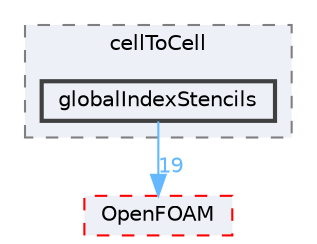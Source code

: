 digraph "src/finiteVolume/fvMesh/extendedStencil/cellToCell/globalIndexStencils"
{
 // LATEX_PDF_SIZE
  bgcolor="transparent";
  edge [fontname=Helvetica,fontsize=10,labelfontname=Helvetica,labelfontsize=10];
  node [fontname=Helvetica,fontsize=10,shape=box,height=0.2,width=0.4];
  compound=true
  subgraph clusterdir_29a0ec52e1bec07b305a38b682ef8704 {
    graph [ bgcolor="#edf0f7", pencolor="grey50", label="cellToCell", fontname=Helvetica,fontsize=10 style="filled,dashed", URL="dir_29a0ec52e1bec07b305a38b682ef8704.html",tooltip=""]
  dir_38de3bbb3a1876434488393204a312e0 [label="globalIndexStencils", fillcolor="#edf0f7", color="grey25", style="filled,bold", URL="dir_38de3bbb3a1876434488393204a312e0.html",tooltip=""];
  }
  dir_c5473ff19b20e6ec4dfe5c310b3778a8 [label="OpenFOAM", fillcolor="#edf0f7", color="red", style="filled,dashed", URL="dir_c5473ff19b20e6ec4dfe5c310b3778a8.html",tooltip=""];
  dir_38de3bbb3a1876434488393204a312e0->dir_c5473ff19b20e6ec4dfe5c310b3778a8 [headlabel="19", labeldistance=1.5 headhref="dir_001650_002695.html" href="dir_001650_002695.html" color="steelblue1" fontcolor="steelblue1"];
}
